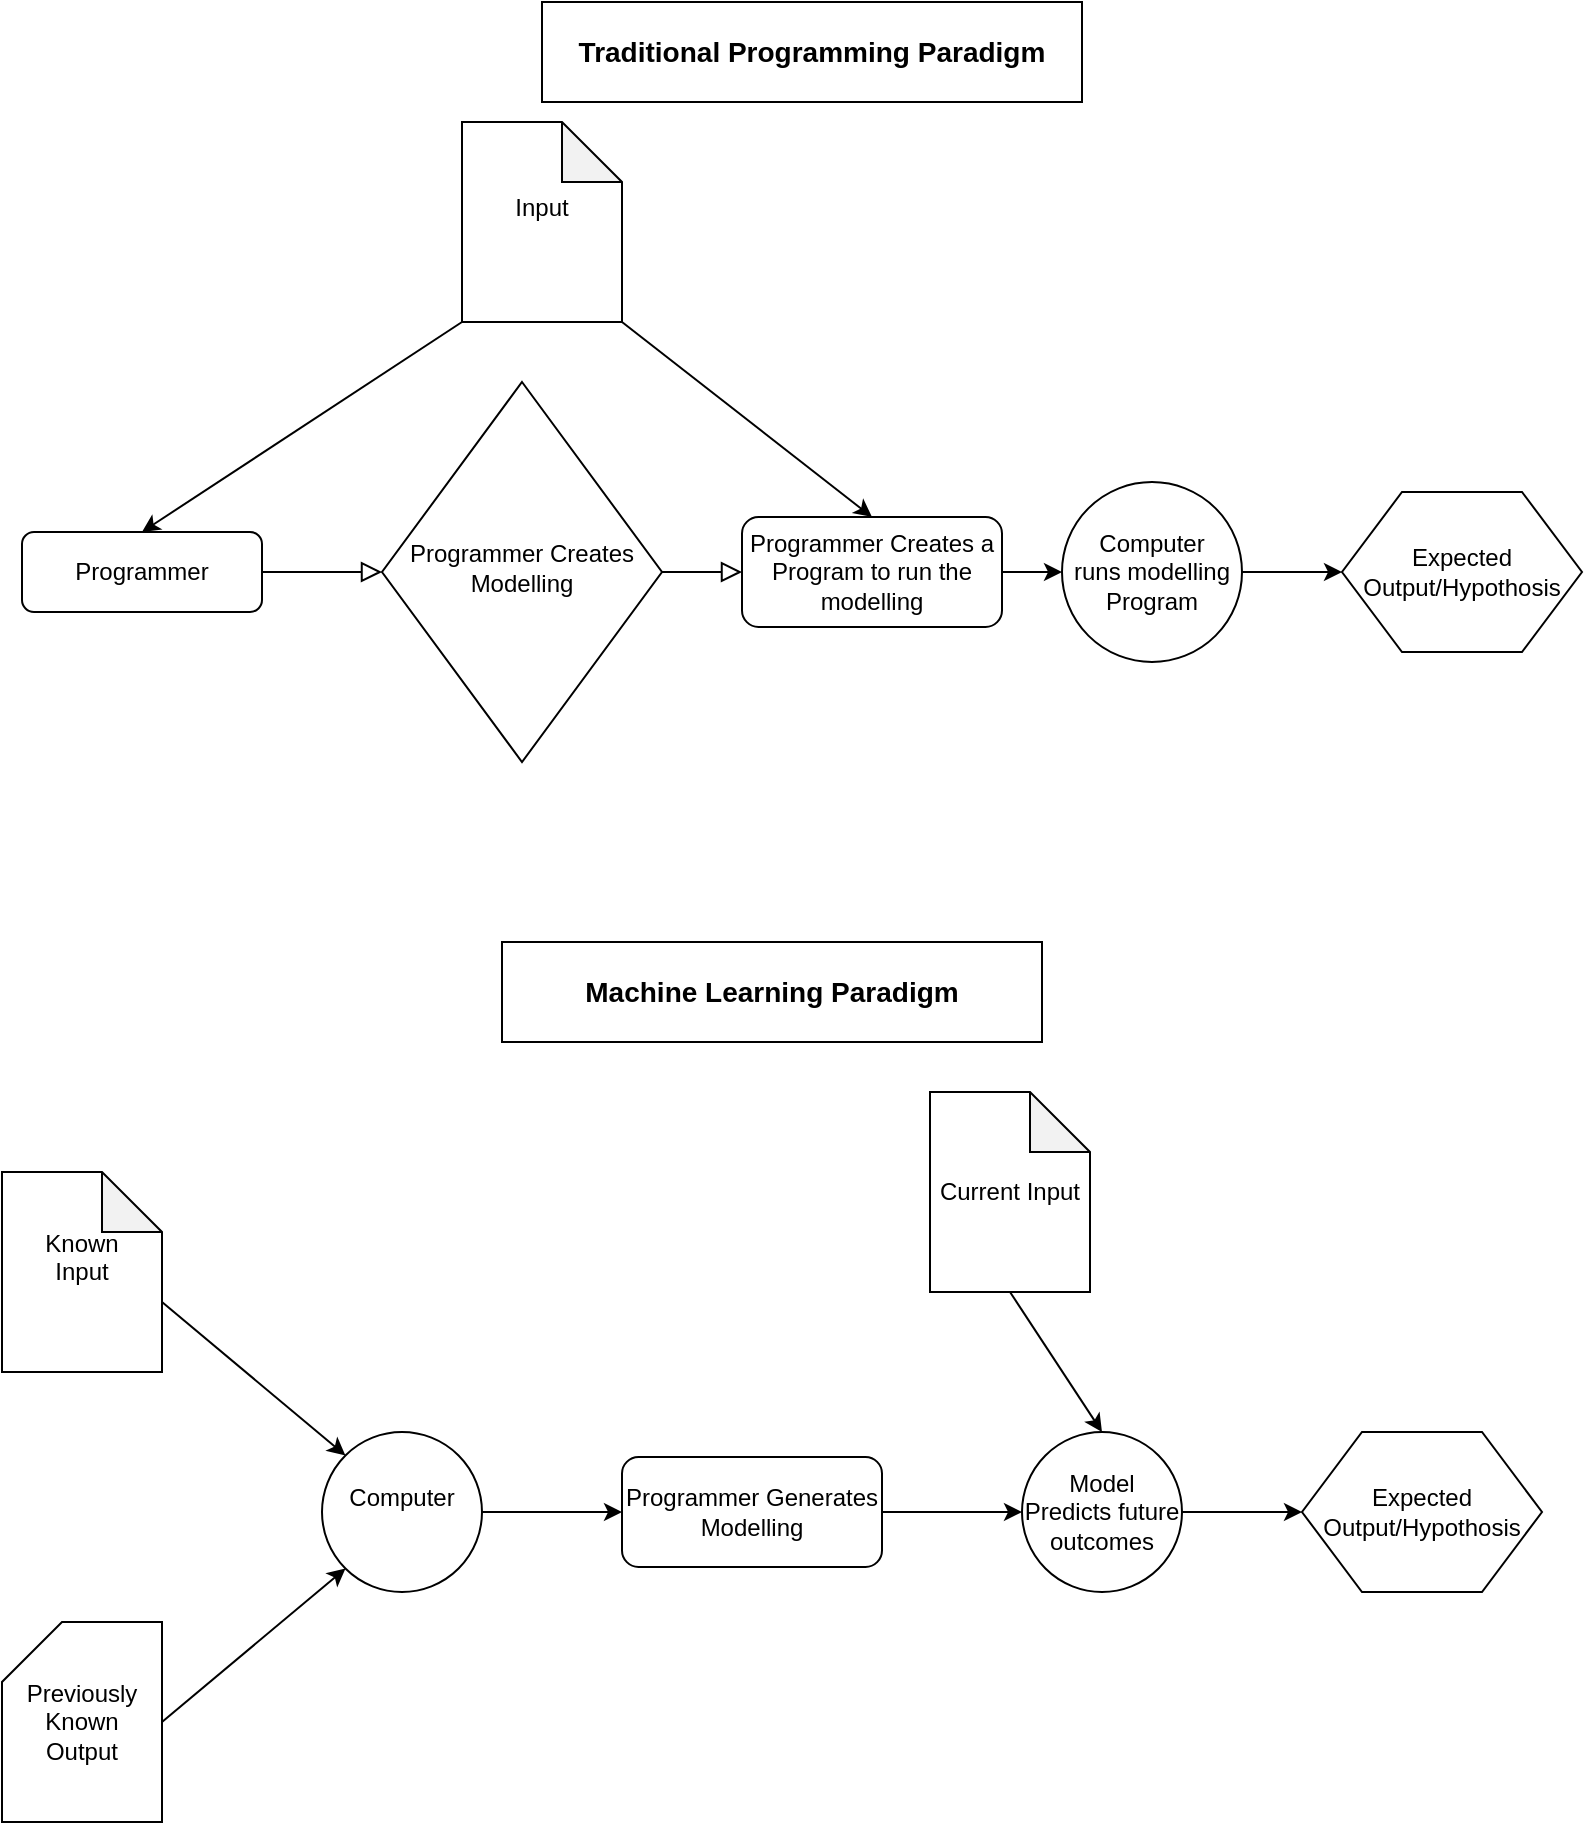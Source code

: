 <mxfile version="12.9.2" type="github"><diagram id="C5RBs43oDa-KdzZeNtuy" name="Page-1"><mxGraphModel dx="2500" dy="906" grid="1" gridSize="10" guides="1" tooltips="1" connect="1" arrows="1" fold="1" page="1" pageScale="1" pageWidth="827" pageHeight="1169" math="0" shadow="0"><root><mxCell id="WIyWlLk6GJQsqaUBKTNV-0"/><mxCell id="WIyWlLk6GJQsqaUBKTNV-1" parent="WIyWlLk6GJQsqaUBKTNV-0"/><mxCell id="WIyWlLk6GJQsqaUBKTNV-5" value="No" style="edgeStyle=orthogonalEdgeStyle;rounded=0;html=1;jettySize=auto;orthogonalLoop=1;fontSize=11;endArrow=block;endFill=0;endSize=8;strokeWidth=1;shadow=0;labelBackgroundColor=none;noLabel=1;fontColor=none;" parent="WIyWlLk6GJQsqaUBKTNV-1" source="WIyWlLk6GJQsqaUBKTNV-6" target="WIyWlLk6GJQsqaUBKTNV-7" edge="1"><mxGeometry y="10" relative="1" as="geometry"><mxPoint as="offset"/></mxGeometry></mxCell><mxCell id="WIyWlLk6GJQsqaUBKTNV-6" value="Programmer Creates Modelling" style="rhombus;whiteSpace=wrap;html=1;shadow=0;fontFamily=Helvetica;fontSize=12;align=center;strokeWidth=1;spacing=6;spacingTop=-4;" parent="WIyWlLk6GJQsqaUBKTNV-1" vertex="1"><mxGeometry x="120" y="280" width="140" height="190" as="geometry"/></mxCell><mxCell id="WIyWlLk6GJQsqaUBKTNV-7" value="Programmer Creates a Program to run the modelling" style="rounded=1;whiteSpace=wrap;html=1;fontSize=12;glass=0;strokeWidth=1;shadow=0;" parent="WIyWlLk6GJQsqaUBKTNV-1" vertex="1"><mxGeometry x="300" y="347.5" width="130" height="55" as="geometry"/></mxCell><mxCell id="WIyWlLk6GJQsqaUBKTNV-11" value="Programmer" style="rounded=1;whiteSpace=wrap;html=1;fontSize=12;glass=0;strokeWidth=1;shadow=0;" parent="WIyWlLk6GJQsqaUBKTNV-1" vertex="1"><mxGeometry x="-60" y="355" width="120" height="40" as="geometry"/></mxCell><mxCell id="WIyWlLk6GJQsqaUBKTNV-8" value="No" style="rounded=0;html=1;jettySize=auto;orthogonalLoop=1;fontSize=11;endArrow=block;endFill=0;endSize=8;strokeWidth=1;shadow=0;labelBackgroundColor=none;edgeStyle=orthogonalEdgeStyle;entryX=0;entryY=0.5;entryDx=0;entryDy=0;noLabel=1;fontColor=none;" parent="WIyWlLk6GJQsqaUBKTNV-1" source="WIyWlLk6GJQsqaUBKTNV-11" target="WIyWlLk6GJQsqaUBKTNV-6" edge="1"><mxGeometry x="0.333" y="20" relative="1" as="geometry"><mxPoint as="offset"/><mxPoint x="220" y="510" as="targetPoint"/></mxGeometry></mxCell><mxCell id="Z3gj1iSJoAaqTAsvZlQO-23" value="" style="endArrow=classic;html=1;fontColor=none;exitX=1;exitY=0.5;exitDx=0;exitDy=0;entryX=0;entryY=0.5;entryDx=0;entryDy=0;" edge="1" parent="WIyWlLk6GJQsqaUBKTNV-1" source="WIyWlLk6GJQsqaUBKTNV-7" target="Z3gj1iSJoAaqTAsvZlQO-26"><mxGeometry width="50" height="50" relative="1" as="geometry"><mxPoint x="390" y="530" as="sourcePoint"/><mxPoint x="640" y="375" as="targetPoint"/></mxGeometry></mxCell><mxCell id="Z3gj1iSJoAaqTAsvZlQO-24" value="Expected Output/Hypothosis" style="shape=hexagon;perimeter=hexagonPerimeter2;whiteSpace=wrap;html=1;fontColor=none;" vertex="1" parent="WIyWlLk6GJQsqaUBKTNV-1"><mxGeometry x="600" y="335" width="120" height="80" as="geometry"/></mxCell><mxCell id="Z3gj1iSJoAaqTAsvZlQO-25" value="&lt;div&gt;Input&lt;/div&gt;&lt;div&gt;&lt;br&gt;&lt;/div&gt;" style="shape=note;whiteSpace=wrap;html=1;backgroundOutline=1;darkOpacity=0.05;fontColor=none;" vertex="1" parent="WIyWlLk6GJQsqaUBKTNV-1"><mxGeometry x="160" y="150" width="80" height="100" as="geometry"/></mxCell><mxCell id="Z3gj1iSJoAaqTAsvZlQO-26" value="&lt;div&gt;Computer&lt;/div&gt;&lt;div&gt;runs modelling Program&lt;br&gt;&lt;/div&gt;" style="ellipse;whiteSpace=wrap;html=1;aspect=fixed;fontColor=none;" vertex="1" parent="WIyWlLk6GJQsqaUBKTNV-1"><mxGeometry x="460" y="330" width="90" height="90" as="geometry"/></mxCell><mxCell id="Z3gj1iSJoAaqTAsvZlQO-27" value="" style="endArrow=classic;html=1;fontColor=none;exitX=1;exitY=0.5;exitDx=0;exitDy=0;entryX=0;entryY=0.5;entryDx=0;entryDy=0;" edge="1" parent="WIyWlLk6GJQsqaUBKTNV-1" source="Z3gj1iSJoAaqTAsvZlQO-26" target="Z3gj1iSJoAaqTAsvZlQO-24"><mxGeometry width="50" height="50" relative="1" as="geometry"><mxPoint x="390" y="530" as="sourcePoint"/><mxPoint x="440" y="480" as="targetPoint"/></mxGeometry></mxCell><mxCell id="Z3gj1iSJoAaqTAsvZlQO-28" value="" style="endArrow=classic;html=1;fontColor=none;exitX=0;exitY=1;exitDx=0;exitDy=0;exitPerimeter=0;entryX=0.5;entryY=0;entryDx=0;entryDy=0;" edge="1" parent="WIyWlLk6GJQsqaUBKTNV-1" source="Z3gj1iSJoAaqTAsvZlQO-25" target="WIyWlLk6GJQsqaUBKTNV-11"><mxGeometry width="50" height="50" relative="1" as="geometry"><mxPoint x="390" y="530" as="sourcePoint"/><mxPoint x="440" y="480" as="targetPoint"/></mxGeometry></mxCell><mxCell id="Z3gj1iSJoAaqTAsvZlQO-29" value="" style="endArrow=classic;html=1;fontColor=none;exitX=1;exitY=1;exitDx=0;exitDy=0;exitPerimeter=0;entryX=0.5;entryY=0;entryDx=0;entryDy=0;" edge="1" parent="WIyWlLk6GJQsqaUBKTNV-1" source="Z3gj1iSJoAaqTAsvZlQO-25" target="WIyWlLk6GJQsqaUBKTNV-7"><mxGeometry width="50" height="50" relative="1" as="geometry"><mxPoint x="390" y="530" as="sourcePoint"/><mxPoint x="440" y="480" as="targetPoint"/></mxGeometry></mxCell><mxCell id="Z3gj1iSJoAaqTAsvZlQO-36" value="Expected Output/Hypothosis" style="shape=hexagon;perimeter=hexagonPerimeter2;whiteSpace=wrap;html=1;fontColor=none;" vertex="1" parent="WIyWlLk6GJQsqaUBKTNV-1"><mxGeometry x="580" y="805" width="120" height="80" as="geometry"/></mxCell><mxCell id="Z3gj1iSJoAaqTAsvZlQO-38" value="&lt;div&gt;Computer&lt;/div&gt;&lt;div&gt;&lt;br&gt;&lt;/div&gt;" style="ellipse;whiteSpace=wrap;html=1;aspect=fixed;fontColor=none;" vertex="1" parent="WIyWlLk6GJQsqaUBKTNV-1"><mxGeometry x="90" y="805" width="80" height="80" as="geometry"/></mxCell><mxCell id="Z3gj1iSJoAaqTAsvZlQO-42" value="Known &lt;br&gt;&lt;div&gt;Input&lt;/div&gt;&lt;div&gt;&lt;br&gt;&lt;/div&gt;" style="shape=note;whiteSpace=wrap;html=1;backgroundOutline=1;darkOpacity=0.05;fontColor=none;" vertex="1" parent="WIyWlLk6GJQsqaUBKTNV-1"><mxGeometry x="-70" y="675" width="80" height="100" as="geometry"/></mxCell><mxCell id="Z3gj1iSJoAaqTAsvZlQO-44" value="&lt;div&gt;Previously&lt;/div&gt;&lt;div&gt;Known &lt;/div&gt;&lt;div&gt;Output&lt;/div&gt;" style="shape=card;whiteSpace=wrap;html=1;fontColor=none;" vertex="1" parent="WIyWlLk6GJQsqaUBKTNV-1"><mxGeometry x="-70" y="900" width="80" height="100" as="geometry"/></mxCell><mxCell id="Z3gj1iSJoAaqTAsvZlQO-45" value="" style="endArrow=classic;html=1;fontColor=none;exitX=1;exitY=0.5;exitDx=0;exitDy=0;exitPerimeter=0;entryX=0;entryY=1;entryDx=0;entryDy=0;" edge="1" parent="WIyWlLk6GJQsqaUBKTNV-1" source="Z3gj1iSJoAaqTAsvZlQO-44" target="Z3gj1iSJoAaqTAsvZlQO-38"><mxGeometry width="50" height="50" relative="1" as="geometry"><mxPoint x="370" y="785" as="sourcePoint"/><mxPoint x="420" y="735" as="targetPoint"/></mxGeometry></mxCell><mxCell id="Z3gj1iSJoAaqTAsvZlQO-46" value="" style="endArrow=classic;html=1;fontColor=none;exitX=0;exitY=0;exitDx=80;exitDy=65;exitPerimeter=0;entryX=0;entryY=0;entryDx=0;entryDy=0;" edge="1" parent="WIyWlLk6GJQsqaUBKTNV-1" source="Z3gj1iSJoAaqTAsvZlQO-42" target="Z3gj1iSJoAaqTAsvZlQO-38"><mxGeometry width="50" height="50" relative="1" as="geometry"><mxPoint x="370" y="785" as="sourcePoint"/><mxPoint x="420" y="735" as="targetPoint"/></mxGeometry></mxCell><mxCell id="Z3gj1iSJoAaqTAsvZlQO-47" value="Programmer Generates Modelling" style="rounded=1;whiteSpace=wrap;html=1;fontSize=12;glass=0;strokeWidth=1;shadow=0;" vertex="1" parent="WIyWlLk6GJQsqaUBKTNV-1"><mxGeometry x="240" y="817.5" width="130" height="55" as="geometry"/></mxCell><mxCell id="Z3gj1iSJoAaqTAsvZlQO-48" value="" style="endArrow=classic;html=1;fontColor=none;exitX=1;exitY=0.5;exitDx=0;exitDy=0;entryX=0;entryY=0.5;entryDx=0;entryDy=0;" edge="1" parent="WIyWlLk6GJQsqaUBKTNV-1" source="Z3gj1iSJoAaqTAsvZlQO-38" target="Z3gj1iSJoAaqTAsvZlQO-47"><mxGeometry width="50" height="50" relative="1" as="geometry"><mxPoint x="370" y="785" as="sourcePoint"/><mxPoint x="420" y="735" as="targetPoint"/></mxGeometry></mxCell><mxCell id="Z3gj1iSJoAaqTAsvZlQO-49" value="" style="endArrow=classic;html=1;fontColor=none;exitX=1;exitY=0.5;exitDx=0;exitDy=0;entryX=0;entryY=0.5;entryDx=0;entryDy=0;" edge="1" parent="WIyWlLk6GJQsqaUBKTNV-1" source="Z3gj1iSJoAaqTAsvZlQO-47" target="Z3gj1iSJoAaqTAsvZlQO-54"><mxGeometry width="50" height="50" relative="1" as="geometry"><mxPoint x="370" y="785" as="sourcePoint"/><mxPoint x="420" y="735" as="targetPoint"/></mxGeometry></mxCell><mxCell id="Z3gj1iSJoAaqTAsvZlQO-50" value="&lt;div style=&quot;font-size: 14px&quot;&gt;&lt;b&gt;&lt;font style=&quot;font-size: 14px&quot;&gt;Machine Learning Paradigm&lt;/font&gt;&lt;/b&gt;&lt;/div&gt;" style="rounded=0;whiteSpace=wrap;html=1;fontColor=none;" vertex="1" parent="WIyWlLk6GJQsqaUBKTNV-1"><mxGeometry x="180" y="560" width="270" height="50" as="geometry"/></mxCell><mxCell id="Z3gj1iSJoAaqTAsvZlQO-53" value="&lt;font size=&quot;1&quot;&gt;&lt;b style=&quot;font-size: 14px&quot;&gt;Traditional Programming Paradigm&lt;/b&gt;&lt;/font&gt;" style="rounded=0;whiteSpace=wrap;html=1;fontColor=none;" vertex="1" parent="WIyWlLk6GJQsqaUBKTNV-1"><mxGeometry x="200" y="90" width="270" height="50" as="geometry"/></mxCell><mxCell id="Z3gj1iSJoAaqTAsvZlQO-54" value="Model Predicts future outcomes" style="ellipse;whiteSpace=wrap;html=1;aspect=fixed;fontColor=none;" vertex="1" parent="WIyWlLk6GJQsqaUBKTNV-1"><mxGeometry x="440" y="805" width="80" height="80" as="geometry"/></mxCell><mxCell id="Z3gj1iSJoAaqTAsvZlQO-57" value="&lt;div&gt;Current Input&lt;/div&gt;" style="shape=note;whiteSpace=wrap;html=1;backgroundOutline=1;darkOpacity=0.05;fontColor=none;" vertex="1" parent="WIyWlLk6GJQsqaUBKTNV-1"><mxGeometry x="394" y="635" width="80" height="100" as="geometry"/></mxCell><mxCell id="Z3gj1iSJoAaqTAsvZlQO-58" value="" style="endArrow=classic;html=1;fontColor=none;exitX=0.5;exitY=1;exitDx=0;exitDy=0;exitPerimeter=0;entryX=0.5;entryY=0;entryDx=0;entryDy=0;" edge="1" parent="WIyWlLk6GJQsqaUBKTNV-1" source="Z3gj1iSJoAaqTAsvZlQO-57" target="Z3gj1iSJoAaqTAsvZlQO-54"><mxGeometry width="50" height="50" relative="1" as="geometry"><mxPoint x="360" y="700" as="sourcePoint"/><mxPoint x="410" y="650" as="targetPoint"/></mxGeometry></mxCell><mxCell id="Z3gj1iSJoAaqTAsvZlQO-59" value="" style="endArrow=classic;html=1;fontColor=none;exitX=1;exitY=0.5;exitDx=0;exitDy=0;entryX=0;entryY=0.5;entryDx=0;entryDy=0;" edge="1" parent="WIyWlLk6GJQsqaUBKTNV-1" source="Z3gj1iSJoAaqTAsvZlQO-54" target="Z3gj1iSJoAaqTAsvZlQO-36"><mxGeometry width="50" height="50" relative="1" as="geometry"><mxPoint x="530" y="830" as="sourcePoint"/><mxPoint x="580" y="780" as="targetPoint"/></mxGeometry></mxCell></root></mxGraphModel></diagram></mxfile>
